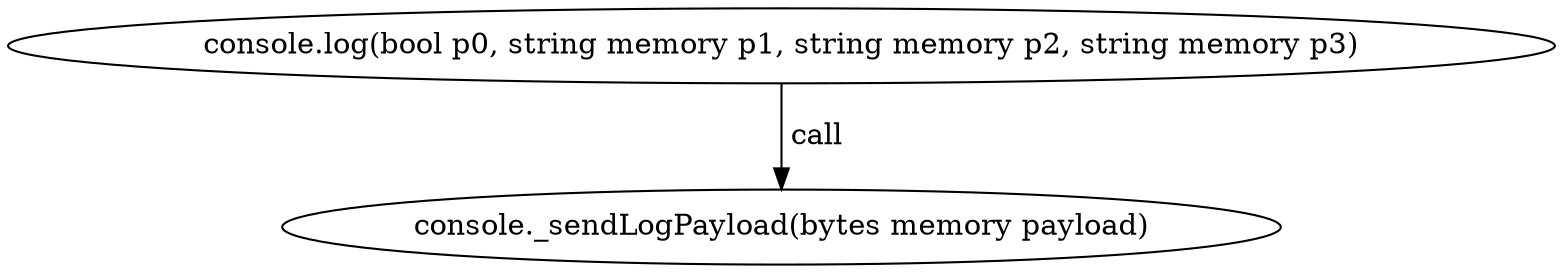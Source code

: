 digraph "" {
	graph [bb="0,0,622.87,124.8"];
	node [label="\N"];
	"console.log(bool p0, string memory p1, string memory p2, string memory p3)"	 [height=0.5,
		pos="311.43,106.8",
		width=8.6509];
	"console._sendLogPayload(bytes memory payload)"	 [height=0.5,
		pos="311.43,18",
		width=5.7372];
	"console.log(bool p0, string memory p1, string memory p2, string memory p3)" -> "console._sendLogPayload(bytes memory payload)" [key=call,
	label=" call",
	lp="323.29,62.4",
	pos="e,311.43,36.072 311.43,88.401 311.43,76.295 311.43,60.208 311.43,46.467"];
}
digraph "" {
	graph [bb="0,0,622.87,124.8"];
	node [label="\N"];
	"console.log(bool p0, string memory p1, string memory p2, string memory p3)"	 [height=0.5,
		pos="311.43,106.8",
		width=8.6509];
	"console._sendLogPayload(bytes memory payload)"	 [height=0.5,
		pos="311.43,18",
		width=5.7372];
	"console.log(bool p0, string memory p1, string memory p2, string memory p3)" -> "console._sendLogPayload(bytes memory payload)" [key=call,
	label=" call",
	lp="323.29,62.4",
	pos="e,311.43,36.072 311.43,88.401 311.43,76.295 311.43,60.208 311.43,46.467"];
}
